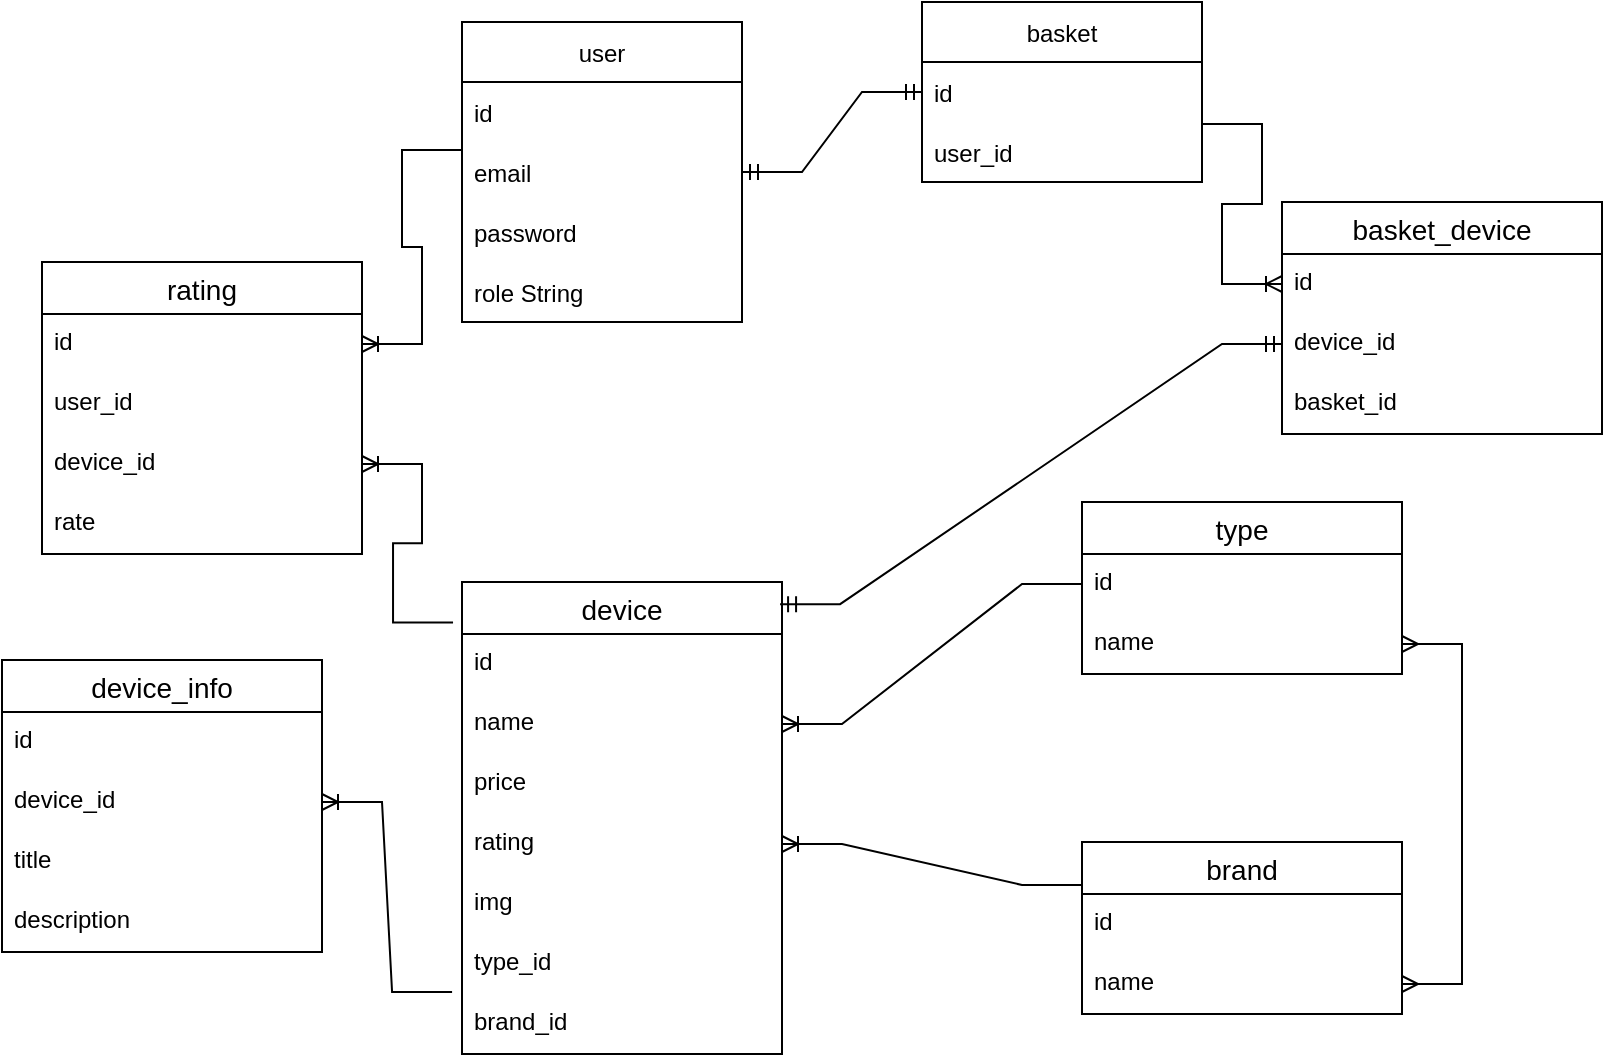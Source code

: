 <mxfile>
    <diagram id="mlMkadO4TGKwgYPXxrRL" name="Page-1">
        <mxGraphModel dx="1274" dy="529" grid="1" gridSize="10" guides="1" tooltips="1" connect="1" arrows="1" fold="1" page="1" pageScale="1" pageWidth="827" pageHeight="1169" math="0" shadow="0">
            <root>
                <mxCell id="0"/>
                <mxCell id="1" parent="0"/>
                <mxCell id="kcYJY8Yg6l4_lIF15Trd-1" value="user" style="swimlane;fontStyle=0;childLayout=stackLayout;horizontal=1;startSize=30;horizontalStack=0;resizeParent=1;resizeParentMax=0;resizeLast=0;collapsible=1;marginBottom=0;" parent="1" vertex="1">
                    <mxGeometry x="170" y="150" width="140" height="150" as="geometry"/>
                </mxCell>
                <mxCell id="kcYJY8Yg6l4_lIF15Trd-2" value="id" style="text;strokeColor=none;fillColor=none;align=left;verticalAlign=middle;spacingLeft=4;spacingRight=4;overflow=hidden;points=[[0,0.5],[1,0.5]];portConstraint=eastwest;rotatable=0;" parent="kcYJY8Yg6l4_lIF15Trd-1" vertex="1">
                    <mxGeometry y="30" width="140" height="30" as="geometry"/>
                </mxCell>
                <mxCell id="kcYJY8Yg6l4_lIF15Trd-3" value="email" style="text;strokeColor=none;fillColor=none;align=left;verticalAlign=middle;spacingLeft=4;spacingRight=4;overflow=hidden;points=[[0,0.5],[1,0.5]];portConstraint=eastwest;rotatable=0;" parent="kcYJY8Yg6l4_lIF15Trd-1" vertex="1">
                    <mxGeometry y="60" width="140" height="30" as="geometry"/>
                </mxCell>
                <mxCell id="kcYJY8Yg6l4_lIF15Trd-4" value="password" style="text;strokeColor=none;fillColor=none;align=left;verticalAlign=middle;spacingLeft=4;spacingRight=4;overflow=hidden;points=[[0,0.5],[1,0.5]];portConstraint=eastwest;rotatable=0;" parent="kcYJY8Yg6l4_lIF15Trd-1" vertex="1">
                    <mxGeometry y="90" width="140" height="30" as="geometry"/>
                </mxCell>
                <mxCell id="kcYJY8Yg6l4_lIF15Trd-5" value="role String" style="text;strokeColor=none;fillColor=none;align=left;verticalAlign=middle;spacingLeft=4;spacingRight=4;overflow=hidden;points=[[0,0.5],[1,0.5]];portConstraint=eastwest;rotatable=0;" parent="kcYJY8Yg6l4_lIF15Trd-1" vertex="1">
                    <mxGeometry y="120" width="140" height="30" as="geometry"/>
                </mxCell>
                <mxCell id="kcYJY8Yg6l4_lIF15Trd-7" value="basket" style="swimlane;fontStyle=0;childLayout=stackLayout;horizontal=1;startSize=30;horizontalStack=0;resizeParent=1;resizeParentMax=0;resizeLast=0;collapsible=1;marginBottom=0;" parent="1" vertex="1">
                    <mxGeometry x="400" y="140" width="140" height="90" as="geometry"/>
                </mxCell>
                <mxCell id="kcYJY8Yg6l4_lIF15Trd-8" value="id" style="text;strokeColor=none;fillColor=none;align=left;verticalAlign=middle;spacingLeft=4;spacingRight=4;overflow=hidden;points=[[0,0.5],[1,0.5]];portConstraint=eastwest;rotatable=0;" parent="kcYJY8Yg6l4_lIF15Trd-7" vertex="1">
                    <mxGeometry y="30" width="140" height="30" as="geometry"/>
                </mxCell>
                <mxCell id="kcYJY8Yg6l4_lIF15Trd-9" value="user_id" style="text;strokeColor=none;fillColor=none;align=left;verticalAlign=middle;spacingLeft=4;spacingRight=4;overflow=hidden;points=[[0,0.5],[1,0.5]];portConstraint=eastwest;rotatable=0;" parent="kcYJY8Yg6l4_lIF15Trd-7" vertex="1">
                    <mxGeometry y="60" width="140" height="30" as="geometry"/>
                </mxCell>
                <mxCell id="kcYJY8Yg6l4_lIF15Trd-15" value="" style="edgeStyle=entityRelationEdgeStyle;fontSize=12;html=1;endArrow=ERmandOne;startArrow=ERmandOne;rounded=0;exitX=1;exitY=0.5;exitDx=0;exitDy=0;entryX=0;entryY=0.5;entryDx=0;entryDy=0;" parent="1" source="kcYJY8Yg6l4_lIF15Trd-3" target="kcYJY8Yg6l4_lIF15Trd-8" edge="1">
                    <mxGeometry width="100" height="100" relative="1" as="geometry">
                        <mxPoint x="360" y="380" as="sourcePoint"/>
                        <mxPoint x="460" y="280" as="targetPoint"/>
                    </mxGeometry>
                </mxCell>
                <mxCell id="kcYJY8Yg6l4_lIF15Trd-16" value="device" style="swimlane;fontStyle=0;childLayout=stackLayout;horizontal=1;startSize=26;horizontalStack=0;resizeParent=1;resizeParentMax=0;resizeLast=0;collapsible=1;marginBottom=0;align=center;fontSize=14;" parent="1" vertex="1">
                    <mxGeometry x="170" y="430" width="160" height="236" as="geometry"/>
                </mxCell>
                <mxCell id="kcYJY8Yg6l4_lIF15Trd-17" value="id" style="text;strokeColor=none;fillColor=none;spacingLeft=4;spacingRight=4;overflow=hidden;rotatable=0;points=[[0,0.5],[1,0.5]];portConstraint=eastwest;fontSize=12;" parent="kcYJY8Yg6l4_lIF15Trd-16" vertex="1">
                    <mxGeometry y="26" width="160" height="30" as="geometry"/>
                </mxCell>
                <mxCell id="kcYJY8Yg6l4_lIF15Trd-18" value="name" style="text;strokeColor=none;fillColor=none;spacingLeft=4;spacingRight=4;overflow=hidden;rotatable=0;points=[[0,0.5],[1,0.5]];portConstraint=eastwest;fontSize=12;" parent="kcYJY8Yg6l4_lIF15Trd-16" vertex="1">
                    <mxGeometry y="56" width="160" height="30" as="geometry"/>
                </mxCell>
                <mxCell id="kcYJY8Yg6l4_lIF15Trd-19" value="price" style="text;strokeColor=none;fillColor=none;spacingLeft=4;spacingRight=4;overflow=hidden;rotatable=0;points=[[0,0.5],[1,0.5]];portConstraint=eastwest;fontSize=12;" parent="kcYJY8Yg6l4_lIF15Trd-16" vertex="1">
                    <mxGeometry y="86" width="160" height="30" as="geometry"/>
                </mxCell>
                <mxCell id="kcYJY8Yg6l4_lIF15Trd-21" value="rating" style="text;strokeColor=none;fillColor=none;spacingLeft=4;spacingRight=4;overflow=hidden;rotatable=0;points=[[0,0.5],[1,0.5]];portConstraint=eastwest;fontSize=12;" parent="kcYJY8Yg6l4_lIF15Trd-16" vertex="1">
                    <mxGeometry y="116" width="160" height="30" as="geometry"/>
                </mxCell>
                <mxCell id="kcYJY8Yg6l4_lIF15Trd-22" value="img" style="text;strokeColor=none;fillColor=none;spacingLeft=4;spacingRight=4;overflow=hidden;rotatable=0;points=[[0,0.5],[1,0.5]];portConstraint=eastwest;fontSize=12;" parent="kcYJY8Yg6l4_lIF15Trd-16" vertex="1">
                    <mxGeometry y="146" width="160" height="30" as="geometry"/>
                </mxCell>
                <mxCell id="kcYJY8Yg6l4_lIF15Trd-23" value="type_id" style="text;strokeColor=none;fillColor=none;spacingLeft=4;spacingRight=4;overflow=hidden;rotatable=0;points=[[0,0.5],[1,0.5]];portConstraint=eastwest;fontSize=12;" parent="kcYJY8Yg6l4_lIF15Trd-16" vertex="1">
                    <mxGeometry y="176" width="160" height="30" as="geometry"/>
                </mxCell>
                <mxCell id="kcYJY8Yg6l4_lIF15Trd-24" value="brand_id" style="text;strokeColor=none;fillColor=none;spacingLeft=4;spacingRight=4;overflow=hidden;rotatable=0;points=[[0,0.5],[1,0.5]];portConstraint=eastwest;fontSize=12;" parent="kcYJY8Yg6l4_lIF15Trd-16" vertex="1">
                    <mxGeometry y="206" width="160" height="30" as="geometry"/>
                </mxCell>
                <mxCell id="kcYJY8Yg6l4_lIF15Trd-25" value="type" style="swimlane;fontStyle=0;childLayout=stackLayout;horizontal=1;startSize=26;horizontalStack=0;resizeParent=1;resizeParentMax=0;resizeLast=0;collapsible=1;marginBottom=0;align=center;fontSize=14;" parent="1" vertex="1">
                    <mxGeometry x="480" y="390" width="160" height="86" as="geometry"/>
                </mxCell>
                <mxCell id="kcYJY8Yg6l4_lIF15Trd-26" value="id" style="text;strokeColor=none;fillColor=none;spacingLeft=4;spacingRight=4;overflow=hidden;rotatable=0;points=[[0,0.5],[1,0.5]];portConstraint=eastwest;fontSize=12;" parent="kcYJY8Yg6l4_lIF15Trd-25" vertex="1">
                    <mxGeometry y="26" width="160" height="30" as="geometry"/>
                </mxCell>
                <mxCell id="kcYJY8Yg6l4_lIF15Trd-27" value="name" style="text;strokeColor=none;fillColor=none;spacingLeft=4;spacingRight=4;overflow=hidden;rotatable=0;points=[[0,0.5],[1,0.5]];portConstraint=eastwest;fontSize=12;" parent="kcYJY8Yg6l4_lIF15Trd-25" vertex="1">
                    <mxGeometry y="56" width="160" height="30" as="geometry"/>
                </mxCell>
                <mxCell id="kcYJY8Yg6l4_lIF15Trd-29" value="brand" style="swimlane;fontStyle=0;childLayout=stackLayout;horizontal=1;startSize=26;horizontalStack=0;resizeParent=1;resizeParentMax=0;resizeLast=0;collapsible=1;marginBottom=0;align=center;fontSize=14;" parent="1" vertex="1">
                    <mxGeometry x="480" y="560" width="160" height="86" as="geometry"/>
                </mxCell>
                <mxCell id="kcYJY8Yg6l4_lIF15Trd-30" value="id" style="text;strokeColor=none;fillColor=none;spacingLeft=4;spacingRight=4;overflow=hidden;rotatable=0;points=[[0,0.5],[1,0.5]];portConstraint=eastwest;fontSize=12;" parent="kcYJY8Yg6l4_lIF15Trd-29" vertex="1">
                    <mxGeometry y="26" width="160" height="30" as="geometry"/>
                </mxCell>
                <mxCell id="kcYJY8Yg6l4_lIF15Trd-31" value="name" style="text;strokeColor=none;fillColor=none;spacingLeft=4;spacingRight=4;overflow=hidden;rotatable=0;points=[[0,0.5],[1,0.5]];portConstraint=eastwest;fontSize=12;" parent="kcYJY8Yg6l4_lIF15Trd-29" vertex="1">
                    <mxGeometry y="56" width="160" height="30" as="geometry"/>
                </mxCell>
                <mxCell id="kcYJY8Yg6l4_lIF15Trd-38" value="" style="edgeStyle=entityRelationEdgeStyle;fontSize=12;html=1;endArrow=ERmany;startArrow=ERmany;rounded=0;exitX=1;exitY=0.5;exitDx=0;exitDy=0;entryX=1;entryY=0.5;entryDx=0;entryDy=0;" parent="1" source="kcYJY8Yg6l4_lIF15Trd-31" target="kcYJY8Yg6l4_lIF15Trd-27" edge="1">
                    <mxGeometry width="100" height="100" relative="1" as="geometry">
                        <mxPoint x="350" y="410" as="sourcePoint"/>
                        <mxPoint x="450" y="310" as="targetPoint"/>
                    </mxGeometry>
                </mxCell>
                <mxCell id="kcYJY8Yg6l4_lIF15Trd-39" value="device_info" style="swimlane;fontStyle=0;childLayout=stackLayout;horizontal=1;startSize=26;horizontalStack=0;resizeParent=1;resizeParentMax=0;resizeLast=0;collapsible=1;marginBottom=0;align=center;fontSize=14;" parent="1" vertex="1">
                    <mxGeometry x="-60" y="469" width="160" height="146" as="geometry"/>
                </mxCell>
                <mxCell id="kcYJY8Yg6l4_lIF15Trd-40" value="id" style="text;strokeColor=none;fillColor=none;spacingLeft=4;spacingRight=4;overflow=hidden;rotatable=0;points=[[0,0.5],[1,0.5]];portConstraint=eastwest;fontSize=12;" parent="kcYJY8Yg6l4_lIF15Trd-39" vertex="1">
                    <mxGeometry y="26" width="160" height="30" as="geometry"/>
                </mxCell>
                <mxCell id="kcYJY8Yg6l4_lIF15Trd-41" value="device_id" style="text;strokeColor=none;fillColor=none;spacingLeft=4;spacingRight=4;overflow=hidden;rotatable=0;points=[[0,0.5],[1,0.5]];portConstraint=eastwest;fontSize=12;" parent="kcYJY8Yg6l4_lIF15Trd-39" vertex="1">
                    <mxGeometry y="56" width="160" height="30" as="geometry"/>
                </mxCell>
                <mxCell id="kcYJY8Yg6l4_lIF15Trd-42" value="title" style="text;strokeColor=none;fillColor=none;spacingLeft=4;spacingRight=4;overflow=hidden;rotatable=0;points=[[0,0.5],[1,0.5]];portConstraint=eastwest;fontSize=12;" parent="kcYJY8Yg6l4_lIF15Trd-39" vertex="1">
                    <mxGeometry y="86" width="160" height="30" as="geometry"/>
                </mxCell>
                <mxCell id="kcYJY8Yg6l4_lIF15Trd-43" value="description" style="text;strokeColor=none;fillColor=none;spacingLeft=4;spacingRight=4;overflow=hidden;rotatable=0;points=[[0,0.5],[1,0.5]];portConstraint=eastwest;fontSize=12;" parent="kcYJY8Yg6l4_lIF15Trd-39" vertex="1">
                    <mxGeometry y="116" width="160" height="30" as="geometry"/>
                </mxCell>
                <mxCell id="kcYJY8Yg6l4_lIF15Trd-44" value="" style="edgeStyle=entityRelationEdgeStyle;fontSize=12;html=1;endArrow=ERoneToMany;rounded=0;entryX=1;entryY=0.5;entryDx=0;entryDy=0;exitX=-0.031;exitY=-0.033;exitDx=0;exitDy=0;exitPerimeter=0;" parent="1" source="kcYJY8Yg6l4_lIF15Trd-24" target="kcYJY8Yg6l4_lIF15Trd-41" edge="1">
                    <mxGeometry width="100" height="100" relative="1" as="geometry">
                        <mxPoint x="160" y="450" as="sourcePoint"/>
                        <mxPoint x="450" y="310" as="targetPoint"/>
                    </mxGeometry>
                </mxCell>
                <mxCell id="kcYJY8Yg6l4_lIF15Trd-45" value="basket_device" style="swimlane;fontStyle=0;childLayout=stackLayout;horizontal=1;startSize=26;horizontalStack=0;resizeParent=1;resizeParentMax=0;resizeLast=0;collapsible=1;marginBottom=0;align=center;fontSize=14;" parent="1" vertex="1">
                    <mxGeometry x="580" y="240" width="160" height="116" as="geometry"/>
                </mxCell>
                <mxCell id="kcYJY8Yg6l4_lIF15Trd-46" value="id" style="text;strokeColor=none;fillColor=none;spacingLeft=4;spacingRight=4;overflow=hidden;rotatable=0;points=[[0,0.5],[1,0.5]];portConstraint=eastwest;fontSize=12;" parent="kcYJY8Yg6l4_lIF15Trd-45" vertex="1">
                    <mxGeometry y="26" width="160" height="30" as="geometry"/>
                </mxCell>
                <mxCell id="kcYJY8Yg6l4_lIF15Trd-47" value="device_id" style="text;strokeColor=none;fillColor=none;spacingLeft=4;spacingRight=4;overflow=hidden;rotatable=0;points=[[0,0.5],[1,0.5]];portConstraint=eastwest;fontSize=12;" parent="kcYJY8Yg6l4_lIF15Trd-45" vertex="1">
                    <mxGeometry y="56" width="160" height="30" as="geometry"/>
                </mxCell>
                <mxCell id="kcYJY8Yg6l4_lIF15Trd-48" value="basket_id" style="text;strokeColor=none;fillColor=none;spacingLeft=4;spacingRight=4;overflow=hidden;rotatable=0;points=[[0,0.5],[1,0.5]];portConstraint=eastwest;fontSize=12;" parent="kcYJY8Yg6l4_lIF15Trd-45" vertex="1">
                    <mxGeometry y="86" width="160" height="30" as="geometry"/>
                </mxCell>
                <mxCell id="kcYJY8Yg6l4_lIF15Trd-49" value="" style="edgeStyle=entityRelationEdgeStyle;fontSize=12;html=1;endArrow=ERoneToMany;rounded=0;exitX=1;exitY=0.033;exitDx=0;exitDy=0;exitPerimeter=0;entryX=0;entryY=0.5;entryDx=0;entryDy=0;" parent="1" source="kcYJY8Yg6l4_lIF15Trd-9" target="kcYJY8Yg6l4_lIF15Trd-46" edge="1">
                    <mxGeometry width="100" height="100" relative="1" as="geometry">
                        <mxPoint x="350" y="410" as="sourcePoint"/>
                        <mxPoint x="450" y="310" as="targetPoint"/>
                    </mxGeometry>
                </mxCell>
                <mxCell id="kcYJY8Yg6l4_lIF15Trd-50" value="" style="edgeStyle=entityRelationEdgeStyle;fontSize=12;html=1;endArrow=ERmandOne;startArrow=ERmandOne;rounded=0;exitX=0.994;exitY=0.047;exitDx=0;exitDy=0;exitPerimeter=0;entryX=0;entryY=0.5;entryDx=0;entryDy=0;" parent="1" source="kcYJY8Yg6l4_lIF15Trd-16" target="kcYJY8Yg6l4_lIF15Trd-47" edge="1">
                    <mxGeometry width="100" height="100" relative="1" as="geometry">
                        <mxPoint x="350" y="410" as="sourcePoint"/>
                        <mxPoint x="450" y="310" as="targetPoint"/>
                    </mxGeometry>
                </mxCell>
                <mxCell id="kcYJY8Yg6l4_lIF15Trd-51" value="rating" style="swimlane;fontStyle=0;childLayout=stackLayout;horizontal=1;startSize=26;horizontalStack=0;resizeParent=1;resizeParentMax=0;resizeLast=0;collapsible=1;marginBottom=0;align=center;fontSize=14;" parent="1" vertex="1">
                    <mxGeometry x="-40" y="270" width="160" height="146" as="geometry"/>
                </mxCell>
                <mxCell id="kcYJY8Yg6l4_lIF15Trd-52" value="id" style="text;strokeColor=none;fillColor=none;spacingLeft=4;spacingRight=4;overflow=hidden;rotatable=0;points=[[0,0.5],[1,0.5]];portConstraint=eastwest;fontSize=12;" parent="kcYJY8Yg6l4_lIF15Trd-51" vertex="1">
                    <mxGeometry y="26" width="160" height="30" as="geometry"/>
                </mxCell>
                <mxCell id="kcYJY8Yg6l4_lIF15Trd-53" value="user_id" style="text;strokeColor=none;fillColor=none;spacingLeft=4;spacingRight=4;overflow=hidden;rotatable=0;points=[[0,0.5],[1,0.5]];portConstraint=eastwest;fontSize=12;" parent="kcYJY8Yg6l4_lIF15Trd-51" vertex="1">
                    <mxGeometry y="56" width="160" height="30" as="geometry"/>
                </mxCell>
                <mxCell id="kcYJY8Yg6l4_lIF15Trd-54" value="device_id" style="text;strokeColor=none;fillColor=none;spacingLeft=4;spacingRight=4;overflow=hidden;rotatable=0;points=[[0,0.5],[1,0.5]];portConstraint=eastwest;fontSize=12;" parent="kcYJY8Yg6l4_lIF15Trd-51" vertex="1">
                    <mxGeometry y="86" width="160" height="30" as="geometry"/>
                </mxCell>
                <mxCell id="kcYJY8Yg6l4_lIF15Trd-55" value="rate" style="text;strokeColor=none;fillColor=none;spacingLeft=4;spacingRight=4;overflow=hidden;rotatable=0;points=[[0,0.5],[1,0.5]];portConstraint=eastwest;fontSize=12;" parent="kcYJY8Yg6l4_lIF15Trd-51" vertex="1">
                    <mxGeometry y="116" width="160" height="30" as="geometry"/>
                </mxCell>
                <mxCell id="kcYJY8Yg6l4_lIF15Trd-56" value="" style="edgeStyle=entityRelationEdgeStyle;fontSize=12;html=1;endArrow=ERoneToMany;rounded=0;exitX=0;exitY=1.133;exitDx=0;exitDy=0;exitPerimeter=0;entryX=1;entryY=0.5;entryDx=0;entryDy=0;" parent="1" source="kcYJY8Yg6l4_lIF15Trd-2" target="kcYJY8Yg6l4_lIF15Trd-52" edge="1">
                    <mxGeometry width="100" height="100" relative="1" as="geometry">
                        <mxPoint x="350" y="410" as="sourcePoint"/>
                        <mxPoint x="450" y="310" as="targetPoint"/>
                    </mxGeometry>
                </mxCell>
                <mxCell id="kcYJY8Yg6l4_lIF15Trd-36" value="" style="edgeStyle=entityRelationEdgeStyle;fontSize=12;html=1;endArrow=ERoneToMany;rounded=0;exitX=0;exitY=0.5;exitDx=0;exitDy=0;entryX=1;entryY=0.5;entryDx=0;entryDy=0;" parent="1" source="kcYJY8Yg6l4_lIF15Trd-26" target="kcYJY8Yg6l4_lIF15Trd-18" edge="1">
                    <mxGeometry width="100" height="100" relative="1" as="geometry">
                        <mxPoint x="350" y="410" as="sourcePoint"/>
                        <mxPoint x="450" y="310" as="targetPoint"/>
                    </mxGeometry>
                </mxCell>
                <mxCell id="kcYJY8Yg6l4_lIF15Trd-37" value="" style="edgeStyle=entityRelationEdgeStyle;fontSize=12;html=1;endArrow=ERoneToMany;rounded=0;exitX=0;exitY=0.25;exitDx=0;exitDy=0;entryX=1;entryY=0.5;entryDx=0;entryDy=0;" parent="1" source="kcYJY8Yg6l4_lIF15Trd-29" target="kcYJY8Yg6l4_lIF15Trd-21" edge="1">
                    <mxGeometry width="100" height="100" relative="1" as="geometry">
                        <mxPoint x="350" y="410" as="sourcePoint"/>
                        <mxPoint x="450" y="310" as="targetPoint"/>
                    </mxGeometry>
                </mxCell>
                <mxCell id="2" value="" style="edgeStyle=entityRelationEdgeStyle;fontSize=12;html=1;endArrow=ERoneToMany;rounded=0;exitX=-0.028;exitY=0.086;exitDx=0;exitDy=0;entryX=1;entryY=0.5;entryDx=0;entryDy=0;exitPerimeter=0;" edge="1" parent="1" source="kcYJY8Yg6l4_lIF15Trd-16" target="kcYJY8Yg6l4_lIF15Trd-54">
                    <mxGeometry width="100" height="100" relative="1" as="geometry">
                        <mxPoint x="280" y="350" as="sourcePoint"/>
                        <mxPoint x="130" y="329.5" as="targetPoint"/>
                    </mxGeometry>
                </mxCell>
            </root>
        </mxGraphModel>
    </diagram>
</mxfile>